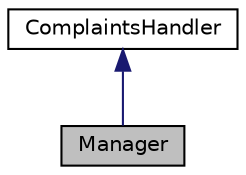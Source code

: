 digraph "Manager"
{
 // LATEX_PDF_SIZE
  edge [fontname="Helvetica",fontsize="10",labelfontname="Helvetica",labelfontsize="10"];
  node [fontname="Helvetica",fontsize="10",shape=record];
  Node1 [label="Manager",height=0.2,width=0.4,color="black", fillcolor="grey75", style="filled", fontcolor="black",tooltip="One of the handler responsible for handling customer complaints."];
  Node2 -> Node1 [dir="back",color="midnightblue",fontsize="10",style="solid",fontname="Helvetica"];
  Node2 [label="ComplaintsHandler",height=0.2,width=0.4,color="black", fillcolor="white", style="filled",URL="$classComplaintsHandler.html",tooltip="Base class for ComplaintsHandlers responsible for handling customer complaints."];
}
